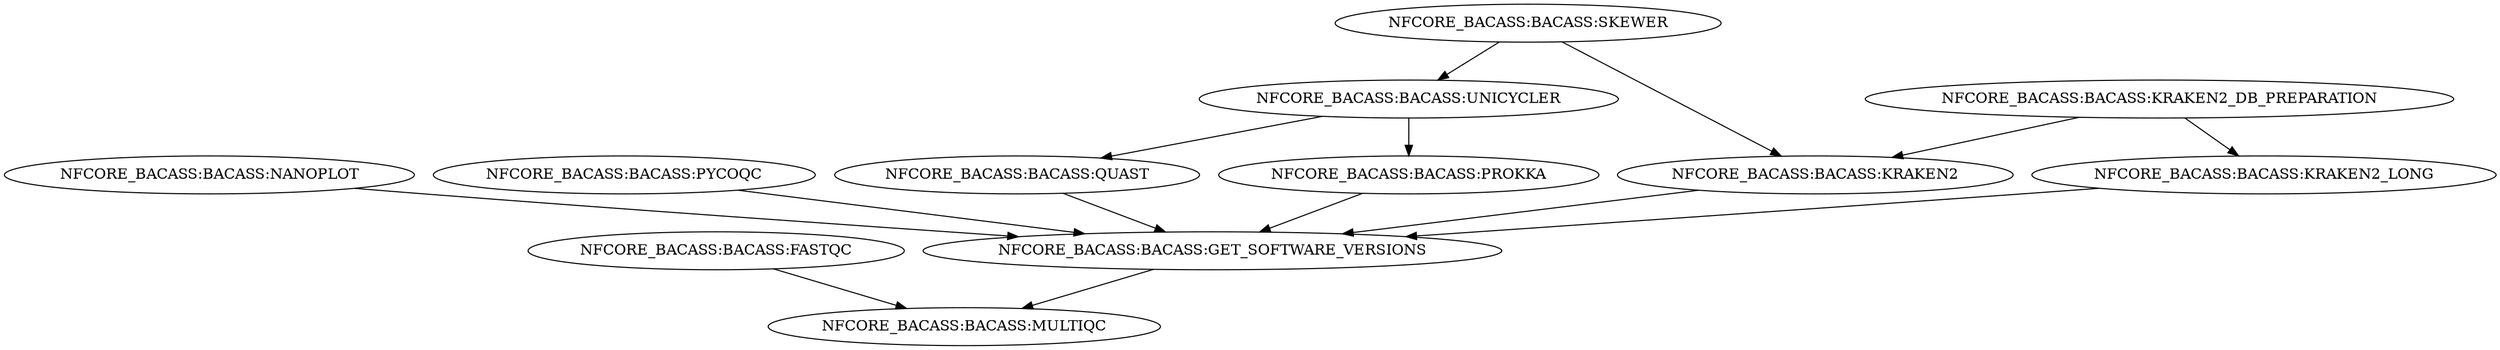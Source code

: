 strict digraph "" {
	0	[label="NFCORE_BACASS:BACASS:FASTQC"];
	11	[label="NFCORE_BACASS:BACASS:MULTIQC"];
	0 -> 11;
	2	[label="NFCORE_BACASS:BACASS:NANOPLOT"];
	10	[label="NFCORE_BACASS:BACASS:GET_SOFTWARE_VERSIONS"];
	2 -> 10;
	3	[label="NFCORE_BACASS:BACASS:PYCOQC"];
	3 -> 10;
	1	[label="NFCORE_BACASS:BACASS:SKEWER"];
	4	[label="NFCORE_BACASS:BACASS:UNICYCLER"];
	1 -> 4;
	6	[label="NFCORE_BACASS:BACASS:KRAKEN2"];
	1 -> 6;
	8	[label="NFCORE_BACASS:BACASS:QUAST"];
	4 -> 8;
	9	[label="NFCORE_BACASS:BACASS:PROKKA"];
	4 -> 9;
	5	[label="NFCORE_BACASS:BACASS:KRAKEN2_DB_PREPARATION"];
	5 -> 6;
	7	[label="NFCORE_BACASS:BACASS:KRAKEN2_LONG"];
	5 -> 7;
	6 -> 10;
	7 -> 10;
	8 -> 10;
	9 -> 10;
	10 -> 11;
}
